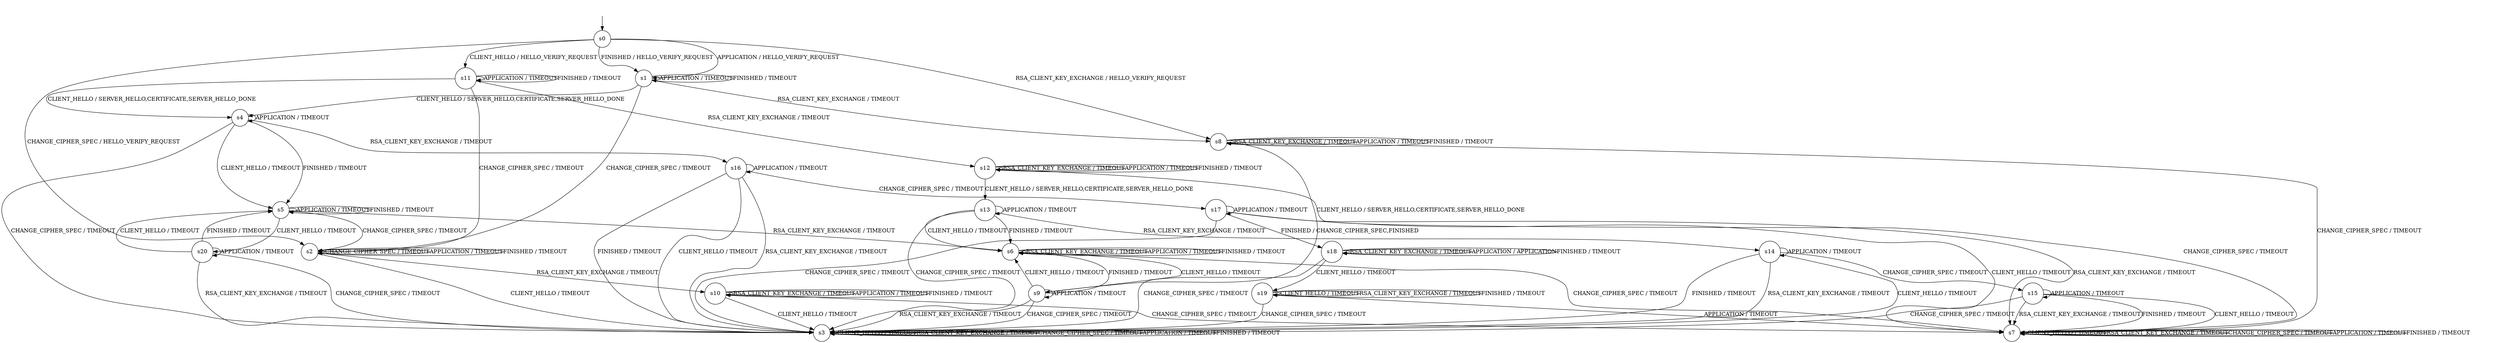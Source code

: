 digraph g {
__start0 [label="" shape="none"];

	s0 [shape="circle" label="s0"];
	s1 [shape="circle" label="s1"];
	s2 [shape="circle" label="s2"];
	s3 [shape="circle" label="s3"];
	s4 [shape="circle" label="s4"];
	s5 [shape="circle" label="s5"];
	s6 [shape="circle" label="s6"];
	s7 [shape="circle" label="s7"];
	s8 [shape="circle" label="s8"];
	s9 [shape="circle" label="s9"];
	s10 [shape="circle" label="s10"];
	s11 [shape="circle" label="s11"];
	s12 [shape="circle" label="s12"];
	s13 [shape="circle" label="s13"];
	s14 [shape="circle" label="s14"];
	s15 [shape="circle" label="s15"];
	s16 [shape="circle" label="s16"];
	s17 [shape="circle" label="s17"];
	s18 [shape="circle" label="s18"];
	s19 [shape="circle" label="s19"];
	s20 [shape="circle" label="s20"];
	s0 -> s11 [label="CLIENT_HELLO / HELLO_VERIFY_REQUEST"];
	s0 -> s8 [label="RSA_CLIENT_KEY_EXCHANGE / HELLO_VERIFY_REQUEST"];
	s0 -> s2 [label="CHANGE_CIPHER_SPEC / HELLO_VERIFY_REQUEST"];
	s0 -> s1 [label="APPLICATION / HELLO_VERIFY_REQUEST"];
	s0 -> s1 [label="FINISHED / HELLO_VERIFY_REQUEST"];
	s1 -> s4 [label="CLIENT_HELLO / SERVER_HELLO,CERTIFICATE,SERVER_HELLO_DONE"];
	s1 -> s8 [label="RSA_CLIENT_KEY_EXCHANGE / TIMEOUT"];
	s1 -> s2 [label="CHANGE_CIPHER_SPEC / TIMEOUT"];
	s1 -> s1 [label="APPLICATION / TIMEOUT"];
	s1 -> s1 [label="FINISHED / TIMEOUT"];
	s2 -> s3 [label="CLIENT_HELLO / TIMEOUT"];
	s2 -> s10 [label="RSA_CLIENT_KEY_EXCHANGE / TIMEOUT"];
	s2 -> s2 [label="CHANGE_CIPHER_SPEC / TIMEOUT"];
	s2 -> s2 [label="APPLICATION / TIMEOUT"];
	s2 -> s2 [label="FINISHED / TIMEOUT"];
	s3 -> s3 [label="CLIENT_HELLO / TIMEOUT"];
	s3 -> s3 [label="RSA_CLIENT_KEY_EXCHANGE / TIMEOUT"];
	s3 -> s3 [label="CHANGE_CIPHER_SPEC / TIMEOUT"];
	s3 -> s3 [label="APPLICATION / TIMEOUT"];
	s3 -> s3 [label="FINISHED / TIMEOUT"];
	s4 -> s5 [label="CLIENT_HELLO / TIMEOUT"];
	s4 -> s16 [label="RSA_CLIENT_KEY_EXCHANGE / TIMEOUT"];
	s4 -> s3 [label="CHANGE_CIPHER_SPEC / TIMEOUT"];
	s4 -> s4 [label="APPLICATION / TIMEOUT"];
	s4 -> s5 [label="FINISHED / TIMEOUT"];
	s5 -> s20 [label="CLIENT_HELLO / TIMEOUT"];
	s5 -> s6 [label="RSA_CLIENT_KEY_EXCHANGE / TIMEOUT"];
	s5 -> s2 [label="CHANGE_CIPHER_SPEC / TIMEOUT"];
	s5 -> s5 [label="APPLICATION / TIMEOUT"];
	s5 -> s5 [label="FINISHED / TIMEOUT"];
	s6 -> s9 [label="CLIENT_HELLO / TIMEOUT"];
	s6 -> s6 [label="RSA_CLIENT_KEY_EXCHANGE / TIMEOUT"];
	s6 -> s7 [label="CHANGE_CIPHER_SPEC / TIMEOUT"];
	s6 -> s6 [label="APPLICATION / TIMEOUT"];
	s6 -> s6 [label="FINISHED / TIMEOUT"];
	s7 -> s7 [label="CLIENT_HELLO / TIMEOUT"];
	s7 -> s7 [label="RSA_CLIENT_KEY_EXCHANGE / TIMEOUT"];
	s7 -> s7 [label="CHANGE_CIPHER_SPEC / TIMEOUT"];
	s7 -> s7 [label="APPLICATION / TIMEOUT"];
	s7 -> s7 [label="FINISHED / TIMEOUT"];
	s8 -> s9 [label="CLIENT_HELLO / SERVER_HELLO,CERTIFICATE,SERVER_HELLO_DONE"];
	s8 -> s8 [label="RSA_CLIENT_KEY_EXCHANGE / TIMEOUT"];
	s8 -> s7 [label="CHANGE_CIPHER_SPEC / TIMEOUT"];
	s8 -> s8 [label="APPLICATION / TIMEOUT"];
	s8 -> s8 [label="FINISHED / TIMEOUT"];
	s9 -> s6 [label="CLIENT_HELLO / TIMEOUT"];
	s9 -> s3 [label="RSA_CLIENT_KEY_EXCHANGE / TIMEOUT"];
	s9 -> s3 [label="CHANGE_CIPHER_SPEC / TIMEOUT"];
	s9 -> s9 [label="APPLICATION / TIMEOUT"];
	s9 -> s6 [label="FINISHED / TIMEOUT"];
	s10 -> s3 [label="CLIENT_HELLO / TIMEOUT"];
	s10 -> s10 [label="RSA_CLIENT_KEY_EXCHANGE / TIMEOUT"];
	s10 -> s7 [label="CHANGE_CIPHER_SPEC / TIMEOUT"];
	s10 -> s10 [label="APPLICATION / TIMEOUT"];
	s10 -> s10 [label="FINISHED / TIMEOUT"];
	s11 -> s4 [label="CLIENT_HELLO / SERVER_HELLO,CERTIFICATE,SERVER_HELLO_DONE"];
	s11 -> s12 [label="RSA_CLIENT_KEY_EXCHANGE / TIMEOUT"];
	s11 -> s2 [label="CHANGE_CIPHER_SPEC / TIMEOUT"];
	s11 -> s11 [label="APPLICATION / TIMEOUT"];
	s11 -> s11 [label="FINISHED / TIMEOUT"];
	s12 -> s13 [label="CLIENT_HELLO / SERVER_HELLO,CERTIFICATE,SERVER_HELLO_DONE"];
	s12 -> s12 [label="RSA_CLIENT_KEY_EXCHANGE / TIMEOUT"];
	s12 -> s7 [label="CHANGE_CIPHER_SPEC / TIMEOUT"];
	s12 -> s12 [label="APPLICATION / TIMEOUT"];
	s12 -> s12 [label="FINISHED / TIMEOUT"];
	s13 -> s6 [label="CLIENT_HELLO / TIMEOUT"];
	s13 -> s14 [label="RSA_CLIENT_KEY_EXCHANGE / TIMEOUT"];
	s13 -> s3 [label="CHANGE_CIPHER_SPEC / TIMEOUT"];
	s13 -> s13 [label="APPLICATION / TIMEOUT"];
	s13 -> s6 [label="FINISHED / TIMEOUT"];
	s14 -> s3 [label="CLIENT_HELLO / TIMEOUT"];
	s14 -> s3 [label="RSA_CLIENT_KEY_EXCHANGE / TIMEOUT"];
	s14 -> s15 [label="CHANGE_CIPHER_SPEC / TIMEOUT"];
	s14 -> s14 [label="APPLICATION / TIMEOUT"];
	s14 -> s3 [label="FINISHED / TIMEOUT"];
	s15 -> s7 [label="CLIENT_HELLO / TIMEOUT"];
	s15 -> s7 [label="RSA_CLIENT_KEY_EXCHANGE / TIMEOUT"];
	s15 -> s3 [label="CHANGE_CIPHER_SPEC / TIMEOUT"];
	s15 -> s15 [label="APPLICATION / TIMEOUT"];
	s15 -> s7 [label="FINISHED / TIMEOUT"];
	s16 -> s3 [label="CLIENT_HELLO / TIMEOUT"];
	s16 -> s3 [label="RSA_CLIENT_KEY_EXCHANGE / TIMEOUT"];
	s16 -> s17 [label="CHANGE_CIPHER_SPEC / TIMEOUT"];
	s16 -> s16 [label="APPLICATION / TIMEOUT"];
	s16 -> s3 [label="FINISHED / TIMEOUT"];
	s17 -> s7 [label="CLIENT_HELLO / TIMEOUT"];
	s17 -> s7 [label="RSA_CLIENT_KEY_EXCHANGE / TIMEOUT"];
	s17 -> s3 [label="CHANGE_CIPHER_SPEC / TIMEOUT"];
	s17 -> s17 [label="APPLICATION / TIMEOUT"];
	s17 -> s18 [label="FINISHED / CHANGE_CIPHER_SPEC,FINISHED"];
	s18 -> s19 [label="CLIENT_HELLO / TIMEOUT"];
	s18 -> s18 [label="RSA_CLIENT_KEY_EXCHANGE / TIMEOUT"];
	s18 -> s3 [label="CHANGE_CIPHER_SPEC / TIMEOUT"];
	s18 -> s18 [label="APPLICATION / APPLICATION"];
	s18 -> s18 [label="FINISHED / TIMEOUT"];
	s19 -> s19 [label="CLIENT_HELLO / TIMEOUT"];
	s19 -> s19 [label="RSA_CLIENT_KEY_EXCHANGE / TIMEOUT"];
	s19 -> s3 [label="CHANGE_CIPHER_SPEC / TIMEOUT"];
	s19 -> s7 [label="APPLICATION / TIMEOUT"];
	s19 -> s19 [label="FINISHED / TIMEOUT"];
	s20 -> s5 [label="CLIENT_HELLO / TIMEOUT"];
	s20 -> s3 [label="RSA_CLIENT_KEY_EXCHANGE / TIMEOUT"];
	s20 -> s3 [label="CHANGE_CIPHER_SPEC / TIMEOUT"];
	s20 -> s20 [label="APPLICATION / TIMEOUT"];
	s20 -> s5 [label="FINISHED / TIMEOUT"];

__start0 -> s0;
}
